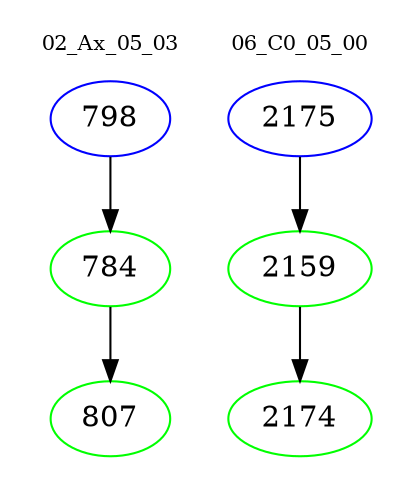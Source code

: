 digraph{
subgraph cluster_0 {
color = white
label = "02_Ax_05_03";
fontsize=10;
T0_798 [label="798", color="blue"]
T0_798 -> T0_784 [color="black"]
T0_784 [label="784", color="green"]
T0_784 -> T0_807 [color="black"]
T0_807 [label="807", color="green"]
}
subgraph cluster_1 {
color = white
label = "06_C0_05_00";
fontsize=10;
T1_2175 [label="2175", color="blue"]
T1_2175 -> T1_2159 [color="black"]
T1_2159 [label="2159", color="green"]
T1_2159 -> T1_2174 [color="black"]
T1_2174 [label="2174", color="green"]
}
}
